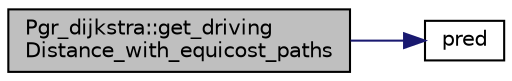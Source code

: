 digraph "Pgr_dijkstra::get_drivingDistance_with_equicost_paths"
{
  edge [fontname="Helvetica",fontsize="10",labelfontname="Helvetica",labelfontsize="10"];
  node [fontname="Helvetica",fontsize="10",shape=record];
  rankdir="LR";
  Node118 [label="Pgr_dijkstra::get_driving\lDistance_with_equicost_paths",height=0.2,width=0.4,color="black", fillcolor="grey75", style="filled", fontcolor="black"];
  Node118 -> Node119 [color="midnightblue",fontsize="10",style="solid",fontname="Helvetica"];
  Node119 [label="pred",height=0.2,width=0.4,color="black", fillcolor="white", style="filled",URL="$pgr__tsp_8cpp.html#ae0eace0f5ad927638e3f80c3efb3411e"];
}
